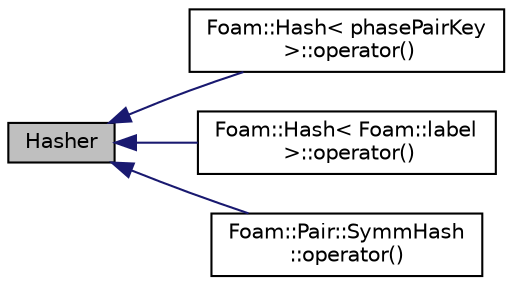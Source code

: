 digraph "Hasher"
{
  bgcolor="transparent";
  edge [fontname="Helvetica",fontsize="10",labelfontname="Helvetica",labelfontsize="10"];
  node [fontname="Helvetica",fontsize="10",shape=record];
  rankdir="LR";
  Node1 [label="Hasher",height=0.2,width=0.4,color="black", fillcolor="grey75", style="filled" fontcolor="black"];
  Node1 -> Node2 [dir="back",color="midnightblue",fontsize="10",style="solid",fontname="Helvetica"];
  Node2 [label="Foam::Hash\< phasePairKey\l \>::operator()",height=0.2,width=0.4,color="black",URL="$structFoam_1_1Hash.html#a8ab17fa7205f3cbd5573bdf99a0f00fa"];
  Node1 -> Node3 [dir="back",color="midnightblue",fontsize="10",style="solid",fontname="Helvetica"];
  Node3 [label="Foam::Hash\< Foam::label\l \>::operator()",height=0.2,width=0.4,color="black",URL="$structFoam_1_1Hash_3_01Foam_1_1label_01_4.html#a9e4eb3a46a0b6614773b7316344365b1",tooltip="Incrementally hash a label. "];
  Node1 -> Node4 [dir="back",color="midnightblue",fontsize="10",style="solid",fontname="Helvetica"];
  Node4 [label="Foam::Pair::SymmHash\l::operator()",height=0.2,width=0.4,color="black",URL="$structFoam_1_1Pair_1_1SymmHash.html#ae3f478cb5c7308efa9e56bc58a504d05"];
}
